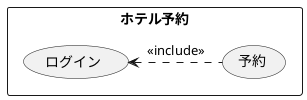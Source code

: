@startuml シーケンス図
rectangle ホテル予約{
    usecase ログイン
    usecase 予約
}
ログイン <. 予約 : <<include>>
@enduml